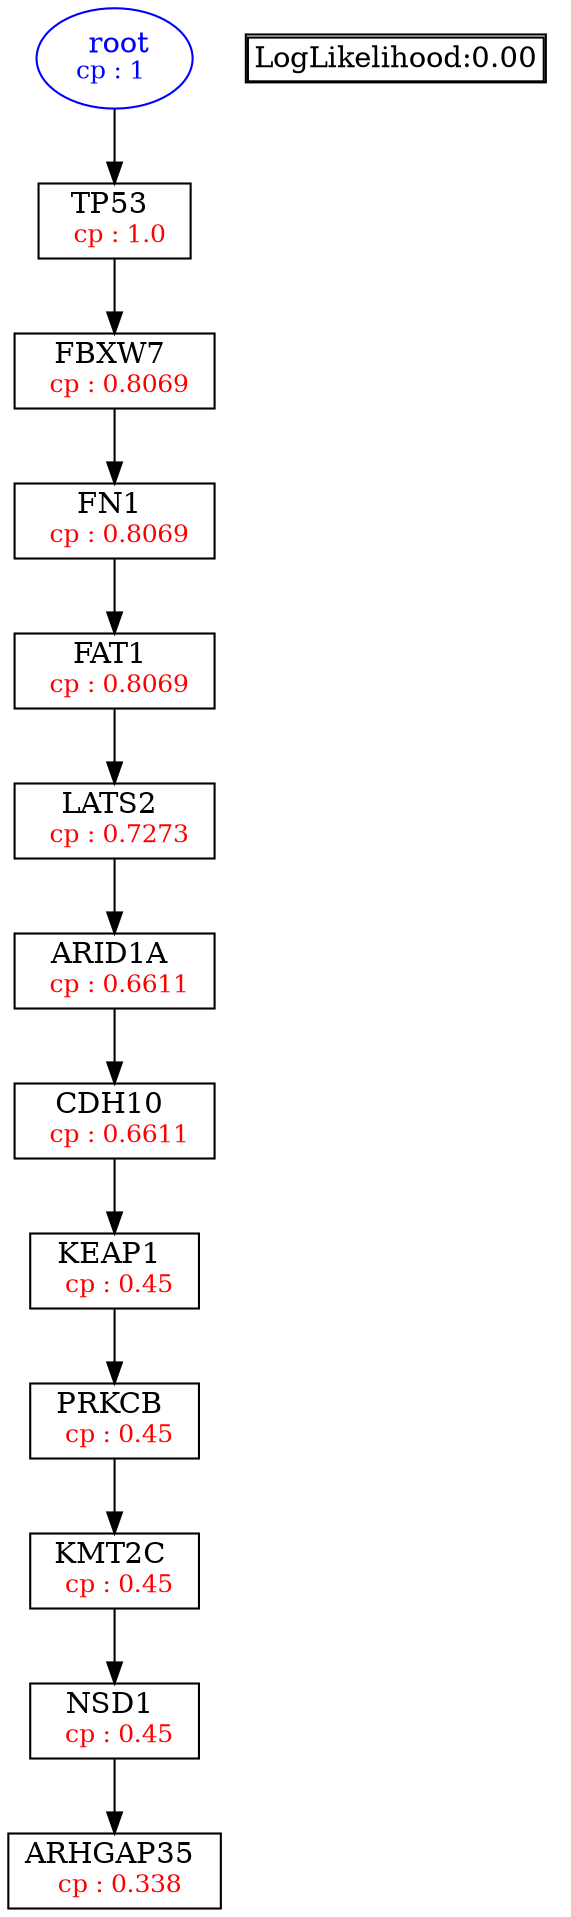 digraph tree {
    "root" [label=<<font color='Blue'> root</font><br/><font color='Blue' POINT-SIZE='12'>cp : 1 </font>>, shape=oval, color=Blue];
    "S12" [label =<TP53 <br/> <font color='Red' POINT-SIZE='12'> cp : 1.0 </font>>, shape=box];
    "S3" [label =<FBXW7 <br/> <font color='Red' POINT-SIZE='12'> cp : 0.8069 </font>>, shape=box];
    "S2" [label =<FN1 <br/> <font color='Red' POINT-SIZE='12'> cp : 0.8069 </font>>, shape=box];
    "S4" [label =<FAT1 <br/> <font color='Red' POINT-SIZE='12'> cp : 0.8069 </font>>, shape=box];
    "S8" [label =<LATS2 <br/> <font color='Red' POINT-SIZE='12'> cp : 0.7273 </font>>, shape=box];
    "S1" [label =<ARID1A <br/> <font color='Red' POINT-SIZE='12'> cp : 0.6611 </font>>, shape=box];
    "S5" [label =<CDH10 <br/> <font color='Red' POINT-SIZE='12'> cp : 0.6611 </font>>, shape=box];
    "S10" [label =<KEAP1 <br/> <font color='Red' POINT-SIZE='12'> cp : 0.45 </font>>, shape=box];
    "S9" [label =<PRKCB <br/> <font color='Red' POINT-SIZE='12'> cp : 0.45 </font>>, shape=box];
    "S7" [label =<KMT2C <br/> <font color='Red' POINT-SIZE='12'> cp : 0.45 </font>>, shape=box];
    "S6" [label =<NSD1 <br/> <font color='Red' POINT-SIZE='12'> cp : 0.45 </font>>, shape=box];
    "S11" [label =<ARHGAP35 <br/> <font color='Red' POINT-SIZE='12'> cp : 0.338 </font>>, shape=box];
    "root" -> "S12";
    "S12" -> "S3";
    "S3" -> "S2";
    "S2" -> "S4";
    "S4" -> "S8";
    "S8" -> "S1";
    "S1" -> "S5";
    "S5" -> "S10";
    "S10" -> "S9";
    "S9" -> "S7";
    "S7" -> "S6";
    "S6" -> "S11";

    node[shape=plaintext]
    fontsize="10"
    struct1 [label=
    <<TABLE BORDER="1" CELLBORDER="1" CELLSPACING="0" >
    <TR><TD ALIGN="LEFT">LogLikelihood:0.00</TD></TR>
    </TABLE>>];

}
